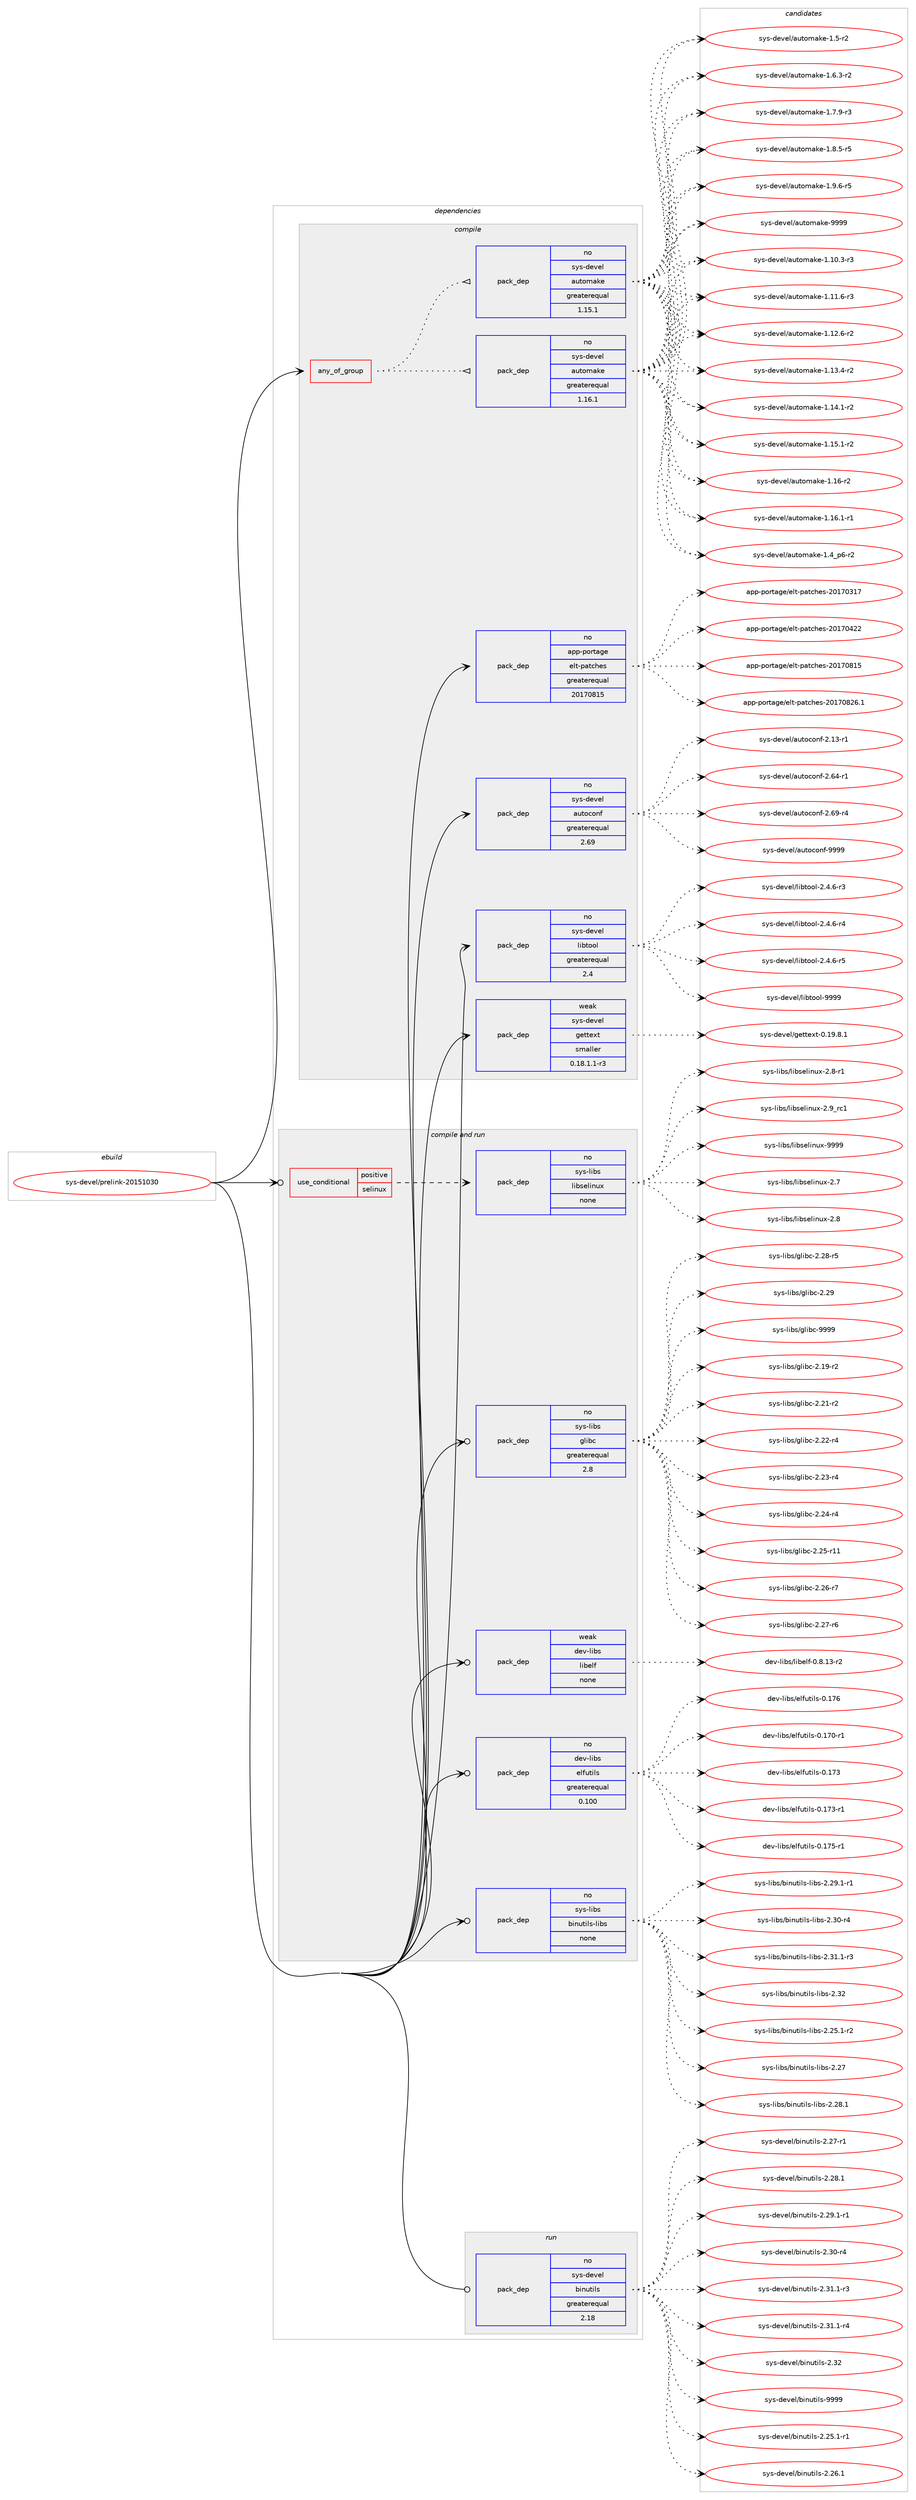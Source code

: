 digraph prolog {

# *************
# Graph options
# *************

newrank=true;
concentrate=true;
compound=true;
graph [rankdir=LR,fontname=Helvetica,fontsize=10,ranksep=1.5];#, ranksep=2.5, nodesep=0.2];
edge  [arrowhead=vee];
node  [fontname=Helvetica,fontsize=10];

# **********
# The ebuild
# **********

subgraph cluster_leftcol {
color=gray;
rank=same;
label=<<i>ebuild</i>>;
id [label="sys-devel/prelink-20151030", color=red, width=4, href="../sys-devel/prelink-20151030.svg"];
}

# ****************
# The dependencies
# ****************

subgraph cluster_midcol {
color=gray;
label=<<i>dependencies</i>>;
subgraph cluster_compile {
fillcolor="#eeeeee";
style=filled;
label=<<i>compile</i>>;
subgraph any27482 {
dependency1730047 [label=<<TABLE BORDER="0" CELLBORDER="1" CELLSPACING="0" CELLPADDING="4"><TR><TD CELLPADDING="10">any_of_group</TD></TR></TABLE>>, shape=none, color=red];subgraph pack1241496 {
dependency1730048 [label=<<TABLE BORDER="0" CELLBORDER="1" CELLSPACING="0" CELLPADDING="4" WIDTH="220"><TR><TD ROWSPAN="6" CELLPADDING="30">pack_dep</TD></TR><TR><TD WIDTH="110">no</TD></TR><TR><TD>sys-devel</TD></TR><TR><TD>automake</TD></TR><TR><TD>greaterequal</TD></TR><TR><TD>1.16.1</TD></TR></TABLE>>, shape=none, color=blue];
}
dependency1730047:e -> dependency1730048:w [weight=20,style="dotted",arrowhead="oinv"];
subgraph pack1241497 {
dependency1730049 [label=<<TABLE BORDER="0" CELLBORDER="1" CELLSPACING="0" CELLPADDING="4" WIDTH="220"><TR><TD ROWSPAN="6" CELLPADDING="30">pack_dep</TD></TR><TR><TD WIDTH="110">no</TD></TR><TR><TD>sys-devel</TD></TR><TR><TD>automake</TD></TR><TR><TD>greaterequal</TD></TR><TR><TD>1.15.1</TD></TR></TABLE>>, shape=none, color=blue];
}
dependency1730047:e -> dependency1730049:w [weight=20,style="dotted",arrowhead="oinv"];
}
id:e -> dependency1730047:w [weight=20,style="solid",arrowhead="vee"];
subgraph pack1241498 {
dependency1730050 [label=<<TABLE BORDER="0" CELLBORDER="1" CELLSPACING="0" CELLPADDING="4" WIDTH="220"><TR><TD ROWSPAN="6" CELLPADDING="30">pack_dep</TD></TR><TR><TD WIDTH="110">no</TD></TR><TR><TD>app-portage</TD></TR><TR><TD>elt-patches</TD></TR><TR><TD>greaterequal</TD></TR><TR><TD>20170815</TD></TR></TABLE>>, shape=none, color=blue];
}
id:e -> dependency1730050:w [weight=20,style="solid",arrowhead="vee"];
subgraph pack1241499 {
dependency1730051 [label=<<TABLE BORDER="0" CELLBORDER="1" CELLSPACING="0" CELLPADDING="4" WIDTH="220"><TR><TD ROWSPAN="6" CELLPADDING="30">pack_dep</TD></TR><TR><TD WIDTH="110">no</TD></TR><TR><TD>sys-devel</TD></TR><TR><TD>autoconf</TD></TR><TR><TD>greaterequal</TD></TR><TR><TD>2.69</TD></TR></TABLE>>, shape=none, color=blue];
}
id:e -> dependency1730051:w [weight=20,style="solid",arrowhead="vee"];
subgraph pack1241500 {
dependency1730052 [label=<<TABLE BORDER="0" CELLBORDER="1" CELLSPACING="0" CELLPADDING="4" WIDTH="220"><TR><TD ROWSPAN="6" CELLPADDING="30">pack_dep</TD></TR><TR><TD WIDTH="110">no</TD></TR><TR><TD>sys-devel</TD></TR><TR><TD>libtool</TD></TR><TR><TD>greaterequal</TD></TR><TR><TD>2.4</TD></TR></TABLE>>, shape=none, color=blue];
}
id:e -> dependency1730052:w [weight=20,style="solid",arrowhead="vee"];
subgraph pack1241501 {
dependency1730053 [label=<<TABLE BORDER="0" CELLBORDER="1" CELLSPACING="0" CELLPADDING="4" WIDTH="220"><TR><TD ROWSPAN="6" CELLPADDING="30">pack_dep</TD></TR><TR><TD WIDTH="110">weak</TD></TR><TR><TD>sys-devel</TD></TR><TR><TD>gettext</TD></TR><TR><TD>smaller</TD></TR><TR><TD>0.18.1.1-r3</TD></TR></TABLE>>, shape=none, color=blue];
}
id:e -> dependency1730053:w [weight=20,style="solid",arrowhead="vee"];
}
subgraph cluster_compileandrun {
fillcolor="#eeeeee";
style=filled;
label=<<i>compile and run</i>>;
subgraph cond460156 {
dependency1730054 [label=<<TABLE BORDER="0" CELLBORDER="1" CELLSPACING="0" CELLPADDING="4"><TR><TD ROWSPAN="3" CELLPADDING="10">use_conditional</TD></TR><TR><TD>positive</TD></TR><TR><TD>selinux</TD></TR></TABLE>>, shape=none, color=red];
subgraph pack1241502 {
dependency1730055 [label=<<TABLE BORDER="0" CELLBORDER="1" CELLSPACING="0" CELLPADDING="4" WIDTH="220"><TR><TD ROWSPAN="6" CELLPADDING="30">pack_dep</TD></TR><TR><TD WIDTH="110">no</TD></TR><TR><TD>sys-libs</TD></TR><TR><TD>libselinux</TD></TR><TR><TD>none</TD></TR><TR><TD></TD></TR></TABLE>>, shape=none, color=blue];
}
dependency1730054:e -> dependency1730055:w [weight=20,style="dashed",arrowhead="vee"];
}
id:e -> dependency1730054:w [weight=20,style="solid",arrowhead="odotvee"];
subgraph pack1241503 {
dependency1730056 [label=<<TABLE BORDER="0" CELLBORDER="1" CELLSPACING="0" CELLPADDING="4" WIDTH="220"><TR><TD ROWSPAN="6" CELLPADDING="30">pack_dep</TD></TR><TR><TD WIDTH="110">no</TD></TR><TR><TD>dev-libs</TD></TR><TR><TD>elfutils</TD></TR><TR><TD>greaterequal</TD></TR><TR><TD>0.100</TD></TR></TABLE>>, shape=none, color=blue];
}
id:e -> dependency1730056:w [weight=20,style="solid",arrowhead="odotvee"];
subgraph pack1241504 {
dependency1730057 [label=<<TABLE BORDER="0" CELLBORDER="1" CELLSPACING="0" CELLPADDING="4" WIDTH="220"><TR><TD ROWSPAN="6" CELLPADDING="30">pack_dep</TD></TR><TR><TD WIDTH="110">no</TD></TR><TR><TD>sys-libs</TD></TR><TR><TD>binutils-libs</TD></TR><TR><TD>none</TD></TR><TR><TD></TD></TR></TABLE>>, shape=none, color=blue];
}
id:e -> dependency1730057:w [weight=20,style="solid",arrowhead="odotvee"];
subgraph pack1241505 {
dependency1730058 [label=<<TABLE BORDER="0" CELLBORDER="1" CELLSPACING="0" CELLPADDING="4" WIDTH="220"><TR><TD ROWSPAN="6" CELLPADDING="30">pack_dep</TD></TR><TR><TD WIDTH="110">no</TD></TR><TR><TD>sys-libs</TD></TR><TR><TD>glibc</TD></TR><TR><TD>greaterequal</TD></TR><TR><TD>2.8</TD></TR></TABLE>>, shape=none, color=blue];
}
id:e -> dependency1730058:w [weight=20,style="solid",arrowhead="odotvee"];
subgraph pack1241506 {
dependency1730059 [label=<<TABLE BORDER="0" CELLBORDER="1" CELLSPACING="0" CELLPADDING="4" WIDTH="220"><TR><TD ROWSPAN="6" CELLPADDING="30">pack_dep</TD></TR><TR><TD WIDTH="110">weak</TD></TR><TR><TD>dev-libs</TD></TR><TR><TD>libelf</TD></TR><TR><TD>none</TD></TR><TR><TD></TD></TR></TABLE>>, shape=none, color=blue];
}
id:e -> dependency1730059:w [weight=20,style="solid",arrowhead="odotvee"];
}
subgraph cluster_run {
fillcolor="#eeeeee";
style=filled;
label=<<i>run</i>>;
subgraph pack1241507 {
dependency1730060 [label=<<TABLE BORDER="0" CELLBORDER="1" CELLSPACING="0" CELLPADDING="4" WIDTH="220"><TR><TD ROWSPAN="6" CELLPADDING="30">pack_dep</TD></TR><TR><TD WIDTH="110">no</TD></TR><TR><TD>sys-devel</TD></TR><TR><TD>binutils</TD></TR><TR><TD>greaterequal</TD></TR><TR><TD>2.18</TD></TR></TABLE>>, shape=none, color=blue];
}
id:e -> dependency1730060:w [weight=20,style="solid",arrowhead="odot"];
}
}

# **************
# The candidates
# **************

subgraph cluster_choices {
rank=same;
color=gray;
label=<<i>candidates</i>>;

subgraph choice1241496 {
color=black;
nodesep=1;
choice11512111545100101118101108479711711611110997107101454946494846514511451 [label="sys-devel/automake-1.10.3-r3", color=red, width=4,href="../sys-devel/automake-1.10.3-r3.svg"];
choice11512111545100101118101108479711711611110997107101454946494946544511451 [label="sys-devel/automake-1.11.6-r3", color=red, width=4,href="../sys-devel/automake-1.11.6-r3.svg"];
choice11512111545100101118101108479711711611110997107101454946495046544511450 [label="sys-devel/automake-1.12.6-r2", color=red, width=4,href="../sys-devel/automake-1.12.6-r2.svg"];
choice11512111545100101118101108479711711611110997107101454946495146524511450 [label="sys-devel/automake-1.13.4-r2", color=red, width=4,href="../sys-devel/automake-1.13.4-r2.svg"];
choice11512111545100101118101108479711711611110997107101454946495246494511450 [label="sys-devel/automake-1.14.1-r2", color=red, width=4,href="../sys-devel/automake-1.14.1-r2.svg"];
choice11512111545100101118101108479711711611110997107101454946495346494511450 [label="sys-devel/automake-1.15.1-r2", color=red, width=4,href="../sys-devel/automake-1.15.1-r2.svg"];
choice1151211154510010111810110847971171161111099710710145494649544511450 [label="sys-devel/automake-1.16-r2", color=red, width=4,href="../sys-devel/automake-1.16-r2.svg"];
choice11512111545100101118101108479711711611110997107101454946495446494511449 [label="sys-devel/automake-1.16.1-r1", color=red, width=4,href="../sys-devel/automake-1.16.1-r1.svg"];
choice115121115451001011181011084797117116111109971071014549465295112544511450 [label="sys-devel/automake-1.4_p6-r2", color=red, width=4,href="../sys-devel/automake-1.4_p6-r2.svg"];
choice11512111545100101118101108479711711611110997107101454946534511450 [label="sys-devel/automake-1.5-r2", color=red, width=4,href="../sys-devel/automake-1.5-r2.svg"];
choice115121115451001011181011084797117116111109971071014549465446514511450 [label="sys-devel/automake-1.6.3-r2", color=red, width=4,href="../sys-devel/automake-1.6.3-r2.svg"];
choice115121115451001011181011084797117116111109971071014549465546574511451 [label="sys-devel/automake-1.7.9-r3", color=red, width=4,href="../sys-devel/automake-1.7.9-r3.svg"];
choice115121115451001011181011084797117116111109971071014549465646534511453 [label="sys-devel/automake-1.8.5-r5", color=red, width=4,href="../sys-devel/automake-1.8.5-r5.svg"];
choice115121115451001011181011084797117116111109971071014549465746544511453 [label="sys-devel/automake-1.9.6-r5", color=red, width=4,href="../sys-devel/automake-1.9.6-r5.svg"];
choice115121115451001011181011084797117116111109971071014557575757 [label="sys-devel/automake-9999", color=red, width=4,href="../sys-devel/automake-9999.svg"];
dependency1730048:e -> choice11512111545100101118101108479711711611110997107101454946494846514511451:w [style=dotted,weight="100"];
dependency1730048:e -> choice11512111545100101118101108479711711611110997107101454946494946544511451:w [style=dotted,weight="100"];
dependency1730048:e -> choice11512111545100101118101108479711711611110997107101454946495046544511450:w [style=dotted,weight="100"];
dependency1730048:e -> choice11512111545100101118101108479711711611110997107101454946495146524511450:w [style=dotted,weight="100"];
dependency1730048:e -> choice11512111545100101118101108479711711611110997107101454946495246494511450:w [style=dotted,weight="100"];
dependency1730048:e -> choice11512111545100101118101108479711711611110997107101454946495346494511450:w [style=dotted,weight="100"];
dependency1730048:e -> choice1151211154510010111810110847971171161111099710710145494649544511450:w [style=dotted,weight="100"];
dependency1730048:e -> choice11512111545100101118101108479711711611110997107101454946495446494511449:w [style=dotted,weight="100"];
dependency1730048:e -> choice115121115451001011181011084797117116111109971071014549465295112544511450:w [style=dotted,weight="100"];
dependency1730048:e -> choice11512111545100101118101108479711711611110997107101454946534511450:w [style=dotted,weight="100"];
dependency1730048:e -> choice115121115451001011181011084797117116111109971071014549465446514511450:w [style=dotted,weight="100"];
dependency1730048:e -> choice115121115451001011181011084797117116111109971071014549465546574511451:w [style=dotted,weight="100"];
dependency1730048:e -> choice115121115451001011181011084797117116111109971071014549465646534511453:w [style=dotted,weight="100"];
dependency1730048:e -> choice115121115451001011181011084797117116111109971071014549465746544511453:w [style=dotted,weight="100"];
dependency1730048:e -> choice115121115451001011181011084797117116111109971071014557575757:w [style=dotted,weight="100"];
}
subgraph choice1241497 {
color=black;
nodesep=1;
choice11512111545100101118101108479711711611110997107101454946494846514511451 [label="sys-devel/automake-1.10.3-r3", color=red, width=4,href="../sys-devel/automake-1.10.3-r3.svg"];
choice11512111545100101118101108479711711611110997107101454946494946544511451 [label="sys-devel/automake-1.11.6-r3", color=red, width=4,href="../sys-devel/automake-1.11.6-r3.svg"];
choice11512111545100101118101108479711711611110997107101454946495046544511450 [label="sys-devel/automake-1.12.6-r2", color=red, width=4,href="../sys-devel/automake-1.12.6-r2.svg"];
choice11512111545100101118101108479711711611110997107101454946495146524511450 [label="sys-devel/automake-1.13.4-r2", color=red, width=4,href="../sys-devel/automake-1.13.4-r2.svg"];
choice11512111545100101118101108479711711611110997107101454946495246494511450 [label="sys-devel/automake-1.14.1-r2", color=red, width=4,href="../sys-devel/automake-1.14.1-r2.svg"];
choice11512111545100101118101108479711711611110997107101454946495346494511450 [label="sys-devel/automake-1.15.1-r2", color=red, width=4,href="../sys-devel/automake-1.15.1-r2.svg"];
choice1151211154510010111810110847971171161111099710710145494649544511450 [label="sys-devel/automake-1.16-r2", color=red, width=4,href="../sys-devel/automake-1.16-r2.svg"];
choice11512111545100101118101108479711711611110997107101454946495446494511449 [label="sys-devel/automake-1.16.1-r1", color=red, width=4,href="../sys-devel/automake-1.16.1-r1.svg"];
choice115121115451001011181011084797117116111109971071014549465295112544511450 [label="sys-devel/automake-1.4_p6-r2", color=red, width=4,href="../sys-devel/automake-1.4_p6-r2.svg"];
choice11512111545100101118101108479711711611110997107101454946534511450 [label="sys-devel/automake-1.5-r2", color=red, width=4,href="../sys-devel/automake-1.5-r2.svg"];
choice115121115451001011181011084797117116111109971071014549465446514511450 [label="sys-devel/automake-1.6.3-r2", color=red, width=4,href="../sys-devel/automake-1.6.3-r2.svg"];
choice115121115451001011181011084797117116111109971071014549465546574511451 [label="sys-devel/automake-1.7.9-r3", color=red, width=4,href="../sys-devel/automake-1.7.9-r3.svg"];
choice115121115451001011181011084797117116111109971071014549465646534511453 [label="sys-devel/automake-1.8.5-r5", color=red, width=4,href="../sys-devel/automake-1.8.5-r5.svg"];
choice115121115451001011181011084797117116111109971071014549465746544511453 [label="sys-devel/automake-1.9.6-r5", color=red, width=4,href="../sys-devel/automake-1.9.6-r5.svg"];
choice115121115451001011181011084797117116111109971071014557575757 [label="sys-devel/automake-9999", color=red, width=4,href="../sys-devel/automake-9999.svg"];
dependency1730049:e -> choice11512111545100101118101108479711711611110997107101454946494846514511451:w [style=dotted,weight="100"];
dependency1730049:e -> choice11512111545100101118101108479711711611110997107101454946494946544511451:w [style=dotted,weight="100"];
dependency1730049:e -> choice11512111545100101118101108479711711611110997107101454946495046544511450:w [style=dotted,weight="100"];
dependency1730049:e -> choice11512111545100101118101108479711711611110997107101454946495146524511450:w [style=dotted,weight="100"];
dependency1730049:e -> choice11512111545100101118101108479711711611110997107101454946495246494511450:w [style=dotted,weight="100"];
dependency1730049:e -> choice11512111545100101118101108479711711611110997107101454946495346494511450:w [style=dotted,weight="100"];
dependency1730049:e -> choice1151211154510010111810110847971171161111099710710145494649544511450:w [style=dotted,weight="100"];
dependency1730049:e -> choice11512111545100101118101108479711711611110997107101454946495446494511449:w [style=dotted,weight="100"];
dependency1730049:e -> choice115121115451001011181011084797117116111109971071014549465295112544511450:w [style=dotted,weight="100"];
dependency1730049:e -> choice11512111545100101118101108479711711611110997107101454946534511450:w [style=dotted,weight="100"];
dependency1730049:e -> choice115121115451001011181011084797117116111109971071014549465446514511450:w [style=dotted,weight="100"];
dependency1730049:e -> choice115121115451001011181011084797117116111109971071014549465546574511451:w [style=dotted,weight="100"];
dependency1730049:e -> choice115121115451001011181011084797117116111109971071014549465646534511453:w [style=dotted,weight="100"];
dependency1730049:e -> choice115121115451001011181011084797117116111109971071014549465746544511453:w [style=dotted,weight="100"];
dependency1730049:e -> choice115121115451001011181011084797117116111109971071014557575757:w [style=dotted,weight="100"];
}
subgraph choice1241498 {
color=black;
nodesep=1;
choice97112112451121111141169710310147101108116451129711699104101115455048495548514955 [label="app-portage/elt-patches-20170317", color=red, width=4,href="../app-portage/elt-patches-20170317.svg"];
choice97112112451121111141169710310147101108116451129711699104101115455048495548525050 [label="app-portage/elt-patches-20170422", color=red, width=4,href="../app-portage/elt-patches-20170422.svg"];
choice97112112451121111141169710310147101108116451129711699104101115455048495548564953 [label="app-portage/elt-patches-20170815", color=red, width=4,href="../app-portage/elt-patches-20170815.svg"];
choice971121124511211111411697103101471011081164511297116991041011154550484955485650544649 [label="app-portage/elt-patches-20170826.1", color=red, width=4,href="../app-portage/elt-patches-20170826.1.svg"];
dependency1730050:e -> choice97112112451121111141169710310147101108116451129711699104101115455048495548514955:w [style=dotted,weight="100"];
dependency1730050:e -> choice97112112451121111141169710310147101108116451129711699104101115455048495548525050:w [style=dotted,weight="100"];
dependency1730050:e -> choice97112112451121111141169710310147101108116451129711699104101115455048495548564953:w [style=dotted,weight="100"];
dependency1730050:e -> choice971121124511211111411697103101471011081164511297116991041011154550484955485650544649:w [style=dotted,weight="100"];
}
subgraph choice1241499 {
color=black;
nodesep=1;
choice1151211154510010111810110847971171161119911111010245504649514511449 [label="sys-devel/autoconf-2.13-r1", color=red, width=4,href="../sys-devel/autoconf-2.13-r1.svg"];
choice1151211154510010111810110847971171161119911111010245504654524511449 [label="sys-devel/autoconf-2.64-r1", color=red, width=4,href="../sys-devel/autoconf-2.64-r1.svg"];
choice1151211154510010111810110847971171161119911111010245504654574511452 [label="sys-devel/autoconf-2.69-r4", color=red, width=4,href="../sys-devel/autoconf-2.69-r4.svg"];
choice115121115451001011181011084797117116111991111101024557575757 [label="sys-devel/autoconf-9999", color=red, width=4,href="../sys-devel/autoconf-9999.svg"];
dependency1730051:e -> choice1151211154510010111810110847971171161119911111010245504649514511449:w [style=dotted,weight="100"];
dependency1730051:e -> choice1151211154510010111810110847971171161119911111010245504654524511449:w [style=dotted,weight="100"];
dependency1730051:e -> choice1151211154510010111810110847971171161119911111010245504654574511452:w [style=dotted,weight="100"];
dependency1730051:e -> choice115121115451001011181011084797117116111991111101024557575757:w [style=dotted,weight="100"];
}
subgraph choice1241500 {
color=black;
nodesep=1;
choice1151211154510010111810110847108105981161111111084550465246544511451 [label="sys-devel/libtool-2.4.6-r3", color=red, width=4,href="../sys-devel/libtool-2.4.6-r3.svg"];
choice1151211154510010111810110847108105981161111111084550465246544511452 [label="sys-devel/libtool-2.4.6-r4", color=red, width=4,href="../sys-devel/libtool-2.4.6-r4.svg"];
choice1151211154510010111810110847108105981161111111084550465246544511453 [label="sys-devel/libtool-2.4.6-r5", color=red, width=4,href="../sys-devel/libtool-2.4.6-r5.svg"];
choice1151211154510010111810110847108105981161111111084557575757 [label="sys-devel/libtool-9999", color=red, width=4,href="../sys-devel/libtool-9999.svg"];
dependency1730052:e -> choice1151211154510010111810110847108105981161111111084550465246544511451:w [style=dotted,weight="100"];
dependency1730052:e -> choice1151211154510010111810110847108105981161111111084550465246544511452:w [style=dotted,weight="100"];
dependency1730052:e -> choice1151211154510010111810110847108105981161111111084550465246544511453:w [style=dotted,weight="100"];
dependency1730052:e -> choice1151211154510010111810110847108105981161111111084557575757:w [style=dotted,weight="100"];
}
subgraph choice1241501 {
color=black;
nodesep=1;
choice1151211154510010111810110847103101116116101120116454846495746564649 [label="sys-devel/gettext-0.19.8.1", color=red, width=4,href="../sys-devel/gettext-0.19.8.1.svg"];
dependency1730053:e -> choice1151211154510010111810110847103101116116101120116454846495746564649:w [style=dotted,weight="100"];
}
subgraph choice1241502 {
color=black;
nodesep=1;
choice1151211154510810598115471081059811510110810511011712045504655 [label="sys-libs/libselinux-2.7", color=red, width=4,href="../sys-libs/libselinux-2.7.svg"];
choice1151211154510810598115471081059811510110810511011712045504656 [label="sys-libs/libselinux-2.8", color=red, width=4,href="../sys-libs/libselinux-2.8.svg"];
choice11512111545108105981154710810598115101108105110117120455046564511449 [label="sys-libs/libselinux-2.8-r1", color=red, width=4,href="../sys-libs/libselinux-2.8-r1.svg"];
choice1151211154510810598115471081059811510110810511011712045504657951149949 [label="sys-libs/libselinux-2.9_rc1", color=red, width=4,href="../sys-libs/libselinux-2.9_rc1.svg"];
choice115121115451081059811547108105981151011081051101171204557575757 [label="sys-libs/libselinux-9999", color=red, width=4,href="../sys-libs/libselinux-9999.svg"];
dependency1730055:e -> choice1151211154510810598115471081059811510110810511011712045504655:w [style=dotted,weight="100"];
dependency1730055:e -> choice1151211154510810598115471081059811510110810511011712045504656:w [style=dotted,weight="100"];
dependency1730055:e -> choice11512111545108105981154710810598115101108105110117120455046564511449:w [style=dotted,weight="100"];
dependency1730055:e -> choice1151211154510810598115471081059811510110810511011712045504657951149949:w [style=dotted,weight="100"];
dependency1730055:e -> choice115121115451081059811547108105981151011081051101171204557575757:w [style=dotted,weight="100"];
}
subgraph choice1241503 {
color=black;
nodesep=1;
choice1001011184510810598115471011081021171161051081154548464955484511449 [label="dev-libs/elfutils-0.170-r1", color=red, width=4,href="../dev-libs/elfutils-0.170-r1.svg"];
choice100101118451081059811547101108102117116105108115454846495551 [label="dev-libs/elfutils-0.173", color=red, width=4,href="../dev-libs/elfutils-0.173.svg"];
choice1001011184510810598115471011081021171161051081154548464955514511449 [label="dev-libs/elfutils-0.173-r1", color=red, width=4,href="../dev-libs/elfutils-0.173-r1.svg"];
choice1001011184510810598115471011081021171161051081154548464955534511449 [label="dev-libs/elfutils-0.175-r1", color=red, width=4,href="../dev-libs/elfutils-0.175-r1.svg"];
choice100101118451081059811547101108102117116105108115454846495554 [label="dev-libs/elfutils-0.176", color=red, width=4,href="../dev-libs/elfutils-0.176.svg"];
dependency1730056:e -> choice1001011184510810598115471011081021171161051081154548464955484511449:w [style=dotted,weight="100"];
dependency1730056:e -> choice100101118451081059811547101108102117116105108115454846495551:w [style=dotted,weight="100"];
dependency1730056:e -> choice1001011184510810598115471011081021171161051081154548464955514511449:w [style=dotted,weight="100"];
dependency1730056:e -> choice1001011184510810598115471011081021171161051081154548464955534511449:w [style=dotted,weight="100"];
dependency1730056:e -> choice100101118451081059811547101108102117116105108115454846495554:w [style=dotted,weight="100"];
}
subgraph choice1241504 {
color=black;
nodesep=1;
choice115121115451081059811547981051101171161051081154510810598115455046505346494511450 [label="sys-libs/binutils-libs-2.25.1-r2", color=red, width=4,href="../sys-libs/binutils-libs-2.25.1-r2.svg"];
choice1151211154510810598115479810511011711610510811545108105981154550465055 [label="sys-libs/binutils-libs-2.27", color=red, width=4,href="../sys-libs/binutils-libs-2.27.svg"];
choice11512111545108105981154798105110117116105108115451081059811545504650564649 [label="sys-libs/binutils-libs-2.28.1", color=red, width=4,href="../sys-libs/binutils-libs-2.28.1.svg"];
choice115121115451081059811547981051101171161051081154510810598115455046505746494511449 [label="sys-libs/binutils-libs-2.29.1-r1", color=red, width=4,href="../sys-libs/binutils-libs-2.29.1-r1.svg"];
choice11512111545108105981154798105110117116105108115451081059811545504651484511452 [label="sys-libs/binutils-libs-2.30-r4", color=red, width=4,href="../sys-libs/binutils-libs-2.30-r4.svg"];
choice115121115451081059811547981051101171161051081154510810598115455046514946494511451 [label="sys-libs/binutils-libs-2.31.1-r3", color=red, width=4,href="../sys-libs/binutils-libs-2.31.1-r3.svg"];
choice1151211154510810598115479810511011711610510811545108105981154550465150 [label="sys-libs/binutils-libs-2.32", color=red, width=4,href="../sys-libs/binutils-libs-2.32.svg"];
dependency1730057:e -> choice115121115451081059811547981051101171161051081154510810598115455046505346494511450:w [style=dotted,weight="100"];
dependency1730057:e -> choice1151211154510810598115479810511011711610510811545108105981154550465055:w [style=dotted,weight="100"];
dependency1730057:e -> choice11512111545108105981154798105110117116105108115451081059811545504650564649:w [style=dotted,weight="100"];
dependency1730057:e -> choice115121115451081059811547981051101171161051081154510810598115455046505746494511449:w [style=dotted,weight="100"];
dependency1730057:e -> choice11512111545108105981154798105110117116105108115451081059811545504651484511452:w [style=dotted,weight="100"];
dependency1730057:e -> choice115121115451081059811547981051101171161051081154510810598115455046514946494511451:w [style=dotted,weight="100"];
dependency1730057:e -> choice1151211154510810598115479810511011711610510811545108105981154550465150:w [style=dotted,weight="100"];
}
subgraph choice1241505 {
color=black;
nodesep=1;
choice115121115451081059811547103108105989945504649574511450 [label="sys-libs/glibc-2.19-r2", color=red, width=4,href="../sys-libs/glibc-2.19-r2.svg"];
choice115121115451081059811547103108105989945504650494511450 [label="sys-libs/glibc-2.21-r2", color=red, width=4,href="../sys-libs/glibc-2.21-r2.svg"];
choice115121115451081059811547103108105989945504650504511452 [label="sys-libs/glibc-2.22-r4", color=red, width=4,href="../sys-libs/glibc-2.22-r4.svg"];
choice115121115451081059811547103108105989945504650514511452 [label="sys-libs/glibc-2.23-r4", color=red, width=4,href="../sys-libs/glibc-2.23-r4.svg"];
choice115121115451081059811547103108105989945504650524511452 [label="sys-libs/glibc-2.24-r4", color=red, width=4,href="../sys-libs/glibc-2.24-r4.svg"];
choice11512111545108105981154710310810598994550465053451144949 [label="sys-libs/glibc-2.25-r11", color=red, width=4,href="../sys-libs/glibc-2.25-r11.svg"];
choice115121115451081059811547103108105989945504650544511455 [label="sys-libs/glibc-2.26-r7", color=red, width=4,href="../sys-libs/glibc-2.26-r7.svg"];
choice115121115451081059811547103108105989945504650554511454 [label="sys-libs/glibc-2.27-r6", color=red, width=4,href="../sys-libs/glibc-2.27-r6.svg"];
choice115121115451081059811547103108105989945504650564511453 [label="sys-libs/glibc-2.28-r5", color=red, width=4,href="../sys-libs/glibc-2.28-r5.svg"];
choice11512111545108105981154710310810598994550465057 [label="sys-libs/glibc-2.29", color=red, width=4,href="../sys-libs/glibc-2.29.svg"];
choice11512111545108105981154710310810598994557575757 [label="sys-libs/glibc-9999", color=red, width=4,href="../sys-libs/glibc-9999.svg"];
dependency1730058:e -> choice115121115451081059811547103108105989945504649574511450:w [style=dotted,weight="100"];
dependency1730058:e -> choice115121115451081059811547103108105989945504650494511450:w [style=dotted,weight="100"];
dependency1730058:e -> choice115121115451081059811547103108105989945504650504511452:w [style=dotted,weight="100"];
dependency1730058:e -> choice115121115451081059811547103108105989945504650514511452:w [style=dotted,weight="100"];
dependency1730058:e -> choice115121115451081059811547103108105989945504650524511452:w [style=dotted,weight="100"];
dependency1730058:e -> choice11512111545108105981154710310810598994550465053451144949:w [style=dotted,weight="100"];
dependency1730058:e -> choice115121115451081059811547103108105989945504650544511455:w [style=dotted,weight="100"];
dependency1730058:e -> choice115121115451081059811547103108105989945504650554511454:w [style=dotted,weight="100"];
dependency1730058:e -> choice115121115451081059811547103108105989945504650564511453:w [style=dotted,weight="100"];
dependency1730058:e -> choice11512111545108105981154710310810598994550465057:w [style=dotted,weight="100"];
dependency1730058:e -> choice11512111545108105981154710310810598994557575757:w [style=dotted,weight="100"];
}
subgraph choice1241506 {
color=black;
nodesep=1;
choice10010111845108105981154710810598101108102454846564649514511450 [label="dev-libs/libelf-0.8.13-r2", color=red, width=4,href="../dev-libs/libelf-0.8.13-r2.svg"];
dependency1730059:e -> choice10010111845108105981154710810598101108102454846564649514511450:w [style=dotted,weight="100"];
}
subgraph choice1241507 {
color=black;
nodesep=1;
choice115121115451001011181011084798105110117116105108115455046505346494511449 [label="sys-devel/binutils-2.25.1-r1", color=red, width=4,href="../sys-devel/binutils-2.25.1-r1.svg"];
choice11512111545100101118101108479810511011711610510811545504650544649 [label="sys-devel/binutils-2.26.1", color=red, width=4,href="../sys-devel/binutils-2.26.1.svg"];
choice11512111545100101118101108479810511011711610510811545504650554511449 [label="sys-devel/binutils-2.27-r1", color=red, width=4,href="../sys-devel/binutils-2.27-r1.svg"];
choice11512111545100101118101108479810511011711610510811545504650564649 [label="sys-devel/binutils-2.28.1", color=red, width=4,href="../sys-devel/binutils-2.28.1.svg"];
choice115121115451001011181011084798105110117116105108115455046505746494511449 [label="sys-devel/binutils-2.29.1-r1", color=red, width=4,href="../sys-devel/binutils-2.29.1-r1.svg"];
choice11512111545100101118101108479810511011711610510811545504651484511452 [label="sys-devel/binutils-2.30-r4", color=red, width=4,href="../sys-devel/binutils-2.30-r4.svg"];
choice115121115451001011181011084798105110117116105108115455046514946494511451 [label="sys-devel/binutils-2.31.1-r3", color=red, width=4,href="../sys-devel/binutils-2.31.1-r3.svg"];
choice115121115451001011181011084798105110117116105108115455046514946494511452 [label="sys-devel/binutils-2.31.1-r4", color=red, width=4,href="../sys-devel/binutils-2.31.1-r4.svg"];
choice1151211154510010111810110847981051101171161051081154550465150 [label="sys-devel/binutils-2.32", color=red, width=4,href="../sys-devel/binutils-2.32.svg"];
choice1151211154510010111810110847981051101171161051081154557575757 [label="sys-devel/binutils-9999", color=red, width=4,href="../sys-devel/binutils-9999.svg"];
dependency1730060:e -> choice115121115451001011181011084798105110117116105108115455046505346494511449:w [style=dotted,weight="100"];
dependency1730060:e -> choice11512111545100101118101108479810511011711610510811545504650544649:w [style=dotted,weight="100"];
dependency1730060:e -> choice11512111545100101118101108479810511011711610510811545504650554511449:w [style=dotted,weight="100"];
dependency1730060:e -> choice11512111545100101118101108479810511011711610510811545504650564649:w [style=dotted,weight="100"];
dependency1730060:e -> choice115121115451001011181011084798105110117116105108115455046505746494511449:w [style=dotted,weight="100"];
dependency1730060:e -> choice11512111545100101118101108479810511011711610510811545504651484511452:w [style=dotted,weight="100"];
dependency1730060:e -> choice115121115451001011181011084798105110117116105108115455046514946494511451:w [style=dotted,weight="100"];
dependency1730060:e -> choice115121115451001011181011084798105110117116105108115455046514946494511452:w [style=dotted,weight="100"];
dependency1730060:e -> choice1151211154510010111810110847981051101171161051081154550465150:w [style=dotted,weight="100"];
dependency1730060:e -> choice1151211154510010111810110847981051101171161051081154557575757:w [style=dotted,weight="100"];
}
}

}
